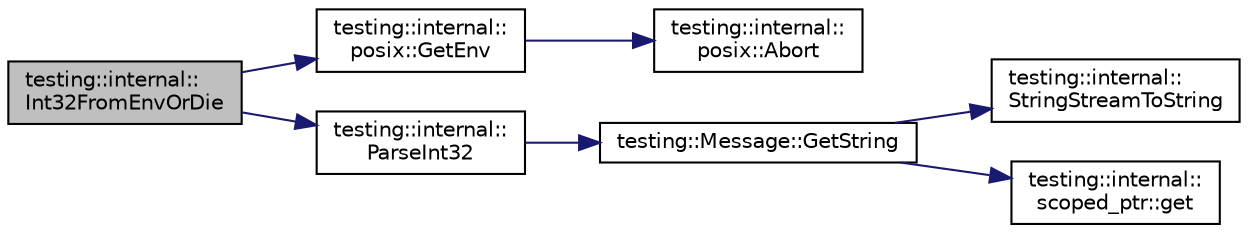digraph "testing::internal::Int32FromEnvOrDie"
{
  edge [fontname="Helvetica",fontsize="10",labelfontname="Helvetica",labelfontsize="10"];
  node [fontname="Helvetica",fontsize="10",shape=record];
  rankdir="LR";
  Node1508 [label="testing::internal::\lInt32FromEnvOrDie",height=0.2,width=0.4,color="black", fillcolor="grey75", style="filled", fontcolor="black"];
  Node1508 -> Node1509 [color="midnightblue",fontsize="10",style="solid",fontname="Helvetica"];
  Node1509 [label="testing::internal::\lposix::GetEnv",height=0.2,width=0.4,color="black", fillcolor="white", style="filled",URL="$d0/d81/namespacetesting_1_1internal_1_1posix.html#a1d5e3da5a27eed25986859fa83cafe95"];
  Node1509 -> Node1510 [color="midnightblue",fontsize="10",style="solid",fontname="Helvetica"];
  Node1510 [label="testing::internal::\lposix::Abort",height=0.2,width=0.4,color="black", fillcolor="white", style="filled",URL="$d0/d81/namespacetesting_1_1internal_1_1posix.html#a69b8278c59359dd6a6f941b4643db9fb"];
  Node1508 -> Node1511 [color="midnightblue",fontsize="10",style="solid",fontname="Helvetica"];
  Node1511 [label="testing::internal::\lParseInt32",height=0.2,width=0.4,color="black", fillcolor="white", style="filled",URL="$d0/da7/namespacetesting_1_1internal.html#ac06fc81336a3d80755f4020d34321766"];
  Node1511 -> Node1512 [color="midnightblue",fontsize="10",style="solid",fontname="Helvetica"];
  Node1512 [label="testing::Message::GetString",height=0.2,width=0.4,color="black", fillcolor="white", style="filled",URL="$d2/da9/classtesting_1_1_message.html#a2cdc4df62bdcc9df37651a1cf527704e"];
  Node1512 -> Node1513 [color="midnightblue",fontsize="10",style="solid",fontname="Helvetica"];
  Node1513 [label="testing::internal::\lStringStreamToString",height=0.2,width=0.4,color="black", fillcolor="white", style="filled",URL="$d0/da7/namespacetesting_1_1internal.html#ac0a2b7f69fc829d80a39e925b6417e39"];
  Node1512 -> Node1514 [color="midnightblue",fontsize="10",style="solid",fontname="Helvetica"];
  Node1514 [label="testing::internal::\lscoped_ptr::get",height=0.2,width=0.4,color="black", fillcolor="white", style="filled",URL="$de/d6a/classtesting_1_1internal_1_1scoped__ptr.html#aa5984291e12453f1e81b7676d1fa26fd"];
}
